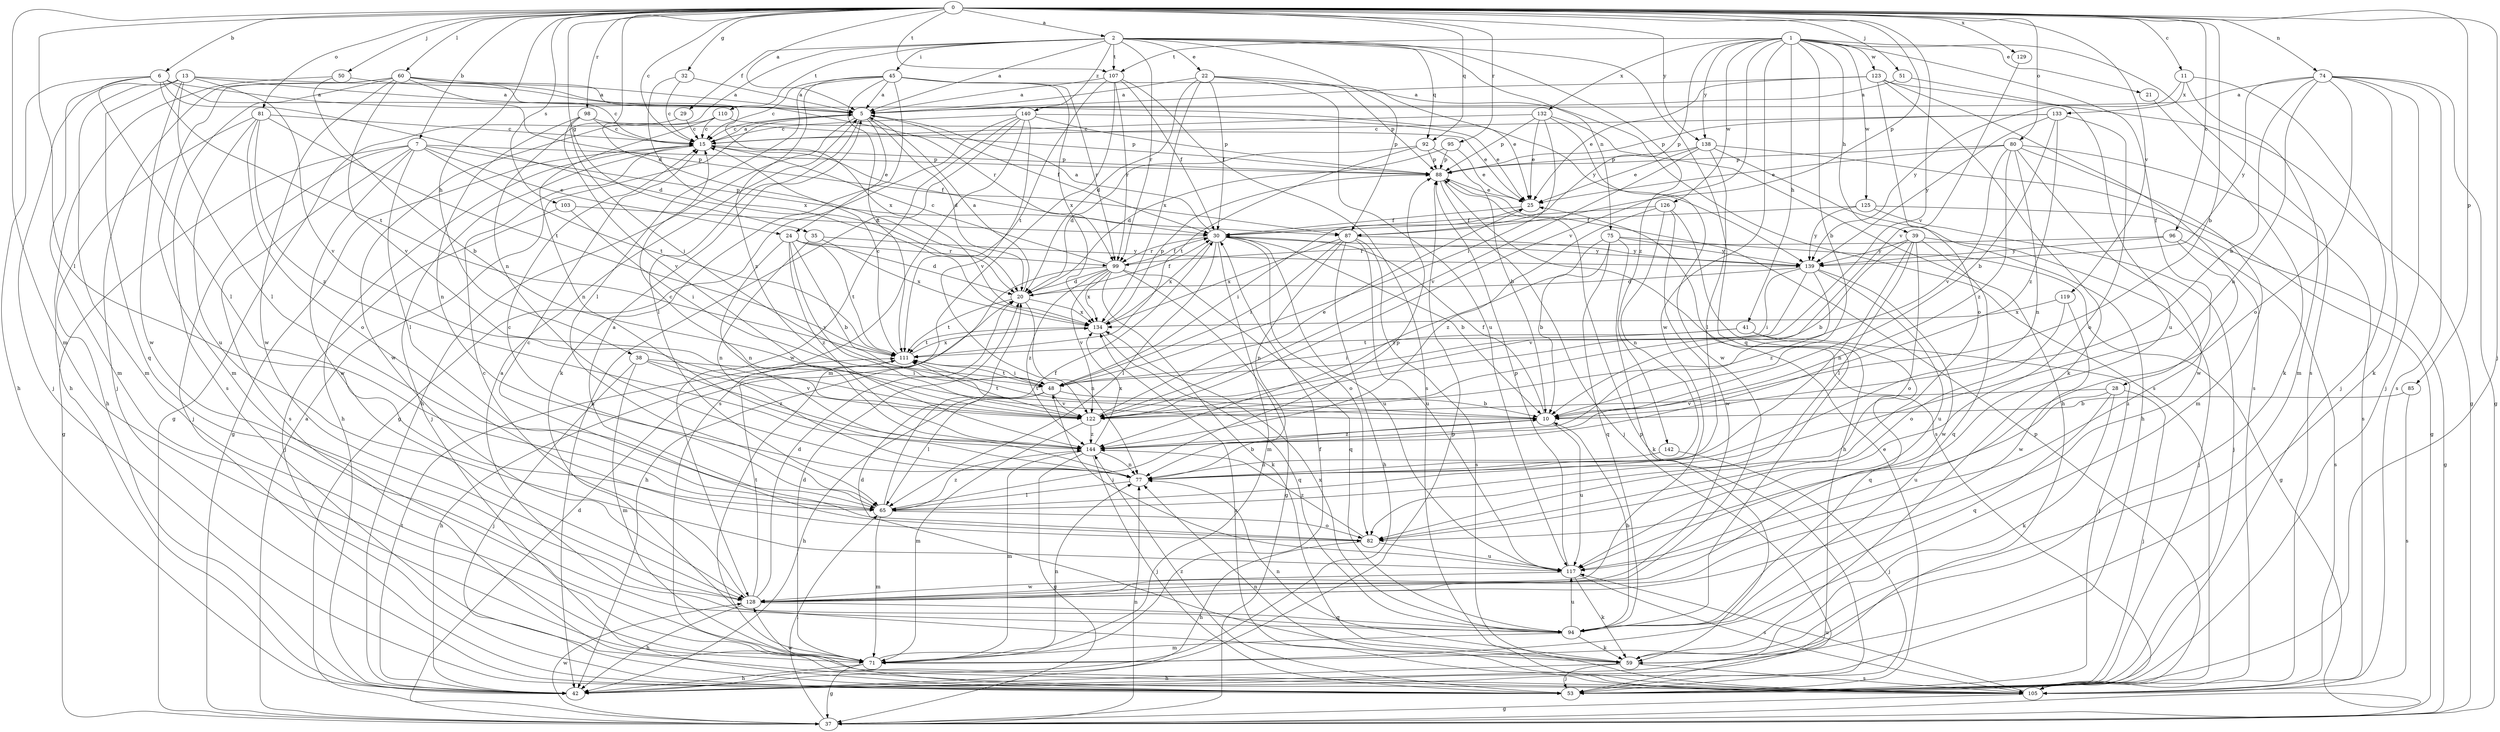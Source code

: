 strict digraph  {
0;
1;
2;
5;
6;
7;
10;
11;
13;
15;
20;
21;
22;
24;
25;
28;
29;
30;
32;
35;
37;
38;
39;
41;
42;
45;
48;
50;
51;
53;
59;
60;
65;
71;
74;
75;
77;
80;
81;
82;
85;
87;
88;
92;
94;
95;
96;
98;
99;
103;
105;
107;
110;
111;
117;
119;
122;
123;
125;
126;
128;
129;
132;
133;
134;
138;
139;
140;
142;
144;
0 -> 2  [label=a];
0 -> 5  [label=a];
0 -> 6  [label=b];
0 -> 7  [label=b];
0 -> 10  [label=b];
0 -> 11  [label=c];
0 -> 15  [label=c];
0 -> 20  [label=d];
0 -> 32  [label=g];
0 -> 35  [label=g];
0 -> 38  [label=h];
0 -> 50  [label=j];
0 -> 51  [label=j];
0 -> 53  [label=j];
0 -> 60  [label=l];
0 -> 65  [label=l];
0 -> 71  [label=m];
0 -> 74  [label=n];
0 -> 80  [label=o];
0 -> 81  [label=o];
0 -> 85  [label=p];
0 -> 87  [label=p];
0 -> 92  [label=q];
0 -> 95  [label=r];
0 -> 96  [label=c];
0 -> 98  [label=r];
0 -> 103  [label=s];
0 -> 107  [label=t];
0 -> 119  [label=v];
0 -> 122  [label=v];
0 -> 129  [label=x];
0 -> 138  [label=y];
1 -> 10  [label=b];
1 -> 21  [label=e];
1 -> 28  [label=f];
1 -> 39  [label=h];
1 -> 41  [label=h];
1 -> 87  [label=p];
1 -> 105  [label=s];
1 -> 107  [label=t];
1 -> 122  [label=v];
1 -> 123  [label=w];
1 -> 125  [label=w];
1 -> 126  [label=w];
1 -> 128  [label=w];
1 -> 132  [label=x];
1 -> 138  [label=y];
2 -> 5  [label=a];
2 -> 22  [label=e];
2 -> 29  [label=f];
2 -> 45  [label=i];
2 -> 75  [label=n];
2 -> 77  [label=n];
2 -> 87  [label=p];
2 -> 92  [label=q];
2 -> 94  [label=q];
2 -> 99  [label=r];
2 -> 107  [label=t];
2 -> 110  [label=t];
2 -> 140  [label=z];
2 -> 142  [label=z];
5 -> 15  [label=c];
5 -> 20  [label=d];
5 -> 24  [label=e];
5 -> 30  [label=f];
5 -> 42  [label=h];
5 -> 65  [label=l];
6 -> 5  [label=a];
6 -> 20  [label=d];
6 -> 42  [label=h];
6 -> 65  [label=l];
6 -> 71  [label=m];
6 -> 87  [label=p];
6 -> 111  [label=t];
7 -> 24  [label=e];
7 -> 37  [label=g];
7 -> 53  [label=j];
7 -> 65  [label=l];
7 -> 87  [label=p];
7 -> 88  [label=p];
7 -> 105  [label=s];
7 -> 111  [label=t];
7 -> 128  [label=w];
10 -> 30  [label=f];
10 -> 111  [label=t];
10 -> 117  [label=u];
10 -> 144  [label=z];
11 -> 53  [label=j];
11 -> 71  [label=m];
11 -> 133  [label=x];
11 -> 139  [label=y];
13 -> 5  [label=a];
13 -> 25  [label=e];
13 -> 53  [label=j];
13 -> 65  [label=l];
13 -> 71  [label=m];
13 -> 94  [label=q];
13 -> 122  [label=v];
13 -> 128  [label=w];
15 -> 5  [label=a];
15 -> 30  [label=f];
15 -> 37  [label=g];
15 -> 42  [label=h];
15 -> 53  [label=j];
15 -> 88  [label=p];
20 -> 5  [label=a];
20 -> 30  [label=f];
20 -> 77  [label=n];
20 -> 111  [label=t];
20 -> 134  [label=x];
21 -> 59  [label=k];
22 -> 5  [label=a];
22 -> 20  [label=d];
22 -> 30  [label=f];
22 -> 88  [label=p];
22 -> 105  [label=s];
22 -> 117  [label=u];
22 -> 134  [label=x];
24 -> 10  [label=b];
24 -> 20  [label=d];
24 -> 77  [label=n];
24 -> 99  [label=r];
24 -> 111  [label=t];
24 -> 122  [label=v];
24 -> 144  [label=z];
25 -> 30  [label=f];
25 -> 48  [label=i];
28 -> 53  [label=j];
28 -> 59  [label=k];
28 -> 94  [label=q];
28 -> 117  [label=u];
28 -> 122  [label=v];
29 -> 15  [label=c];
29 -> 37  [label=g];
30 -> 5  [label=a];
30 -> 10  [label=b];
30 -> 65  [label=l];
30 -> 71  [label=m];
30 -> 82  [label=o];
30 -> 99  [label=r];
30 -> 117  [label=u];
30 -> 134  [label=x];
30 -> 139  [label=y];
32 -> 5  [label=a];
32 -> 15  [label=c];
32 -> 134  [label=x];
35 -> 77  [label=n];
35 -> 134  [label=x];
35 -> 139  [label=y];
37 -> 5  [label=a];
37 -> 20  [label=d];
37 -> 65  [label=l];
37 -> 77  [label=n];
37 -> 128  [label=w];
38 -> 48  [label=i];
38 -> 53  [label=j];
38 -> 71  [label=m];
38 -> 122  [label=v];
38 -> 144  [label=z];
39 -> 10  [label=b];
39 -> 53  [label=j];
39 -> 65  [label=l];
39 -> 77  [label=n];
39 -> 82  [label=o];
39 -> 94  [label=q];
39 -> 139  [label=y];
41 -> 48  [label=i];
41 -> 53  [label=j];
41 -> 94  [label=q];
41 -> 111  [label=t];
42 -> 88  [label=p];
42 -> 111  [label=t];
45 -> 5  [label=a];
45 -> 15  [label=c];
45 -> 59  [label=k];
45 -> 65  [label=l];
45 -> 99  [label=r];
45 -> 111  [label=t];
45 -> 134  [label=x];
45 -> 139  [label=y];
45 -> 144  [label=z];
48 -> 10  [label=b];
48 -> 42  [label=h];
48 -> 65  [label=l];
48 -> 111  [label=t];
48 -> 122  [label=v];
50 -> 5  [label=a];
50 -> 10  [label=b];
50 -> 42  [label=h];
51 -> 5  [label=a];
51 -> 117  [label=u];
53 -> 25  [label=e];
53 -> 88  [label=p];
53 -> 128  [label=w];
53 -> 144  [label=z];
59 -> 20  [label=d];
59 -> 42  [label=h];
59 -> 53  [label=j];
59 -> 77  [label=n];
59 -> 105  [label=s];
60 -> 5  [label=a];
60 -> 15  [label=c];
60 -> 53  [label=j];
60 -> 71  [label=m];
60 -> 99  [label=r];
60 -> 105  [label=s];
60 -> 122  [label=v];
60 -> 128  [label=w];
60 -> 134  [label=x];
65 -> 15  [label=c];
65 -> 30  [label=f];
65 -> 71  [label=m];
65 -> 82  [label=o];
65 -> 88  [label=p];
65 -> 144  [label=z];
71 -> 20  [label=d];
71 -> 30  [label=f];
71 -> 37  [label=g];
71 -> 42  [label=h];
71 -> 77  [label=n];
74 -> 5  [label=a];
74 -> 10  [label=b];
74 -> 37  [label=g];
74 -> 53  [label=j];
74 -> 59  [label=k];
74 -> 77  [label=n];
74 -> 82  [label=o];
74 -> 105  [label=s];
74 -> 139  [label=y];
75 -> 10  [label=b];
75 -> 37  [label=g];
75 -> 59  [label=k];
75 -> 94  [label=q];
75 -> 139  [label=y];
75 -> 144  [label=z];
77 -> 10  [label=b];
77 -> 65  [label=l];
80 -> 25  [label=e];
80 -> 71  [label=m];
80 -> 77  [label=n];
80 -> 88  [label=p];
80 -> 105  [label=s];
80 -> 122  [label=v];
80 -> 128  [label=w];
80 -> 144  [label=z];
81 -> 15  [label=c];
81 -> 42  [label=h];
81 -> 82  [label=o];
81 -> 111  [label=t];
81 -> 117  [label=u];
81 -> 144  [label=z];
82 -> 5  [label=a];
82 -> 15  [label=c];
82 -> 42  [label=h];
82 -> 117  [label=u];
82 -> 144  [label=z];
85 -> 10  [label=b];
85 -> 105  [label=s];
87 -> 42  [label=h];
87 -> 48  [label=i];
87 -> 77  [label=n];
87 -> 105  [label=s];
87 -> 117  [label=u];
87 -> 134  [label=x];
87 -> 139  [label=y];
88 -> 25  [label=e];
88 -> 53  [label=j];
88 -> 105  [label=s];
92 -> 10  [label=b];
92 -> 20  [label=d];
92 -> 88  [label=p];
92 -> 111  [label=t];
94 -> 5  [label=a];
94 -> 10  [label=b];
94 -> 59  [label=k];
94 -> 71  [label=m];
94 -> 117  [label=u];
94 -> 134  [label=x];
95 -> 20  [label=d];
95 -> 25  [label=e];
95 -> 88  [label=p];
96 -> 99  [label=r];
96 -> 105  [label=s];
96 -> 117  [label=u];
96 -> 139  [label=y];
98 -> 15  [label=c];
98 -> 48  [label=i];
98 -> 77  [label=n];
98 -> 88  [label=p];
98 -> 122  [label=v];
99 -> 15  [label=c];
99 -> 20  [label=d];
99 -> 30  [label=f];
99 -> 37  [label=g];
99 -> 42  [label=h];
99 -> 59  [label=k];
99 -> 94  [label=q];
99 -> 122  [label=v];
99 -> 134  [label=x];
99 -> 144  [label=z];
103 -> 30  [label=f];
103 -> 48  [label=i];
103 -> 53  [label=j];
105 -> 37  [label=g];
105 -> 77  [label=n];
105 -> 88  [label=p];
105 -> 117  [label=u];
105 -> 134  [label=x];
107 -> 5  [label=a];
107 -> 30  [label=f];
107 -> 71  [label=m];
107 -> 99  [label=r];
107 -> 105  [label=s];
107 -> 111  [label=t];
110 -> 15  [label=c];
110 -> 25  [label=e];
110 -> 77  [label=n];
110 -> 128  [label=w];
111 -> 15  [label=c];
111 -> 42  [label=h];
111 -> 48  [label=i];
111 -> 134  [label=x];
117 -> 48  [label=i];
117 -> 59  [label=k];
117 -> 88  [label=p];
117 -> 105  [label=s];
117 -> 128  [label=w];
119 -> 82  [label=o];
119 -> 128  [label=w];
119 -> 134  [label=x];
122 -> 25  [label=e];
122 -> 71  [label=m];
122 -> 111  [label=t];
122 -> 144  [label=z];
123 -> 5  [label=a];
123 -> 25  [label=e];
123 -> 37  [label=g];
123 -> 59  [label=k];
123 -> 82  [label=o];
123 -> 105  [label=s];
125 -> 30  [label=f];
125 -> 37  [label=g];
125 -> 53  [label=j];
125 -> 139  [label=y];
126 -> 30  [label=f];
126 -> 42  [label=h];
126 -> 77  [label=n];
126 -> 128  [label=w];
126 -> 144  [label=z];
128 -> 15  [label=c];
128 -> 20  [label=d];
128 -> 42  [label=h];
128 -> 94  [label=q];
128 -> 111  [label=t];
129 -> 122  [label=v];
132 -> 15  [label=c];
132 -> 25  [label=e];
132 -> 42  [label=h];
132 -> 48  [label=i];
132 -> 88  [label=p];
132 -> 128  [label=w];
133 -> 10  [label=b];
133 -> 15  [label=c];
133 -> 82  [label=o];
133 -> 88  [label=p];
133 -> 139  [label=y];
133 -> 144  [label=z];
134 -> 88  [label=p];
134 -> 94  [label=q];
134 -> 111  [label=t];
138 -> 25  [label=e];
138 -> 37  [label=g];
138 -> 42  [label=h];
138 -> 65  [label=l];
138 -> 88  [label=p];
138 -> 122  [label=v];
139 -> 20  [label=d];
139 -> 48  [label=i];
139 -> 117  [label=u];
139 -> 122  [label=v];
139 -> 128  [label=w];
139 -> 144  [label=z];
140 -> 15  [label=c];
140 -> 25  [label=e];
140 -> 37  [label=g];
140 -> 42  [label=h];
140 -> 88  [label=p];
140 -> 105  [label=s];
140 -> 122  [label=v];
140 -> 128  [label=w];
142 -> 53  [label=j];
142 -> 77  [label=n];
144 -> 15  [label=c];
144 -> 37  [label=g];
144 -> 53  [label=j];
144 -> 71  [label=m];
144 -> 77  [label=n];
144 -> 134  [label=x];
}
